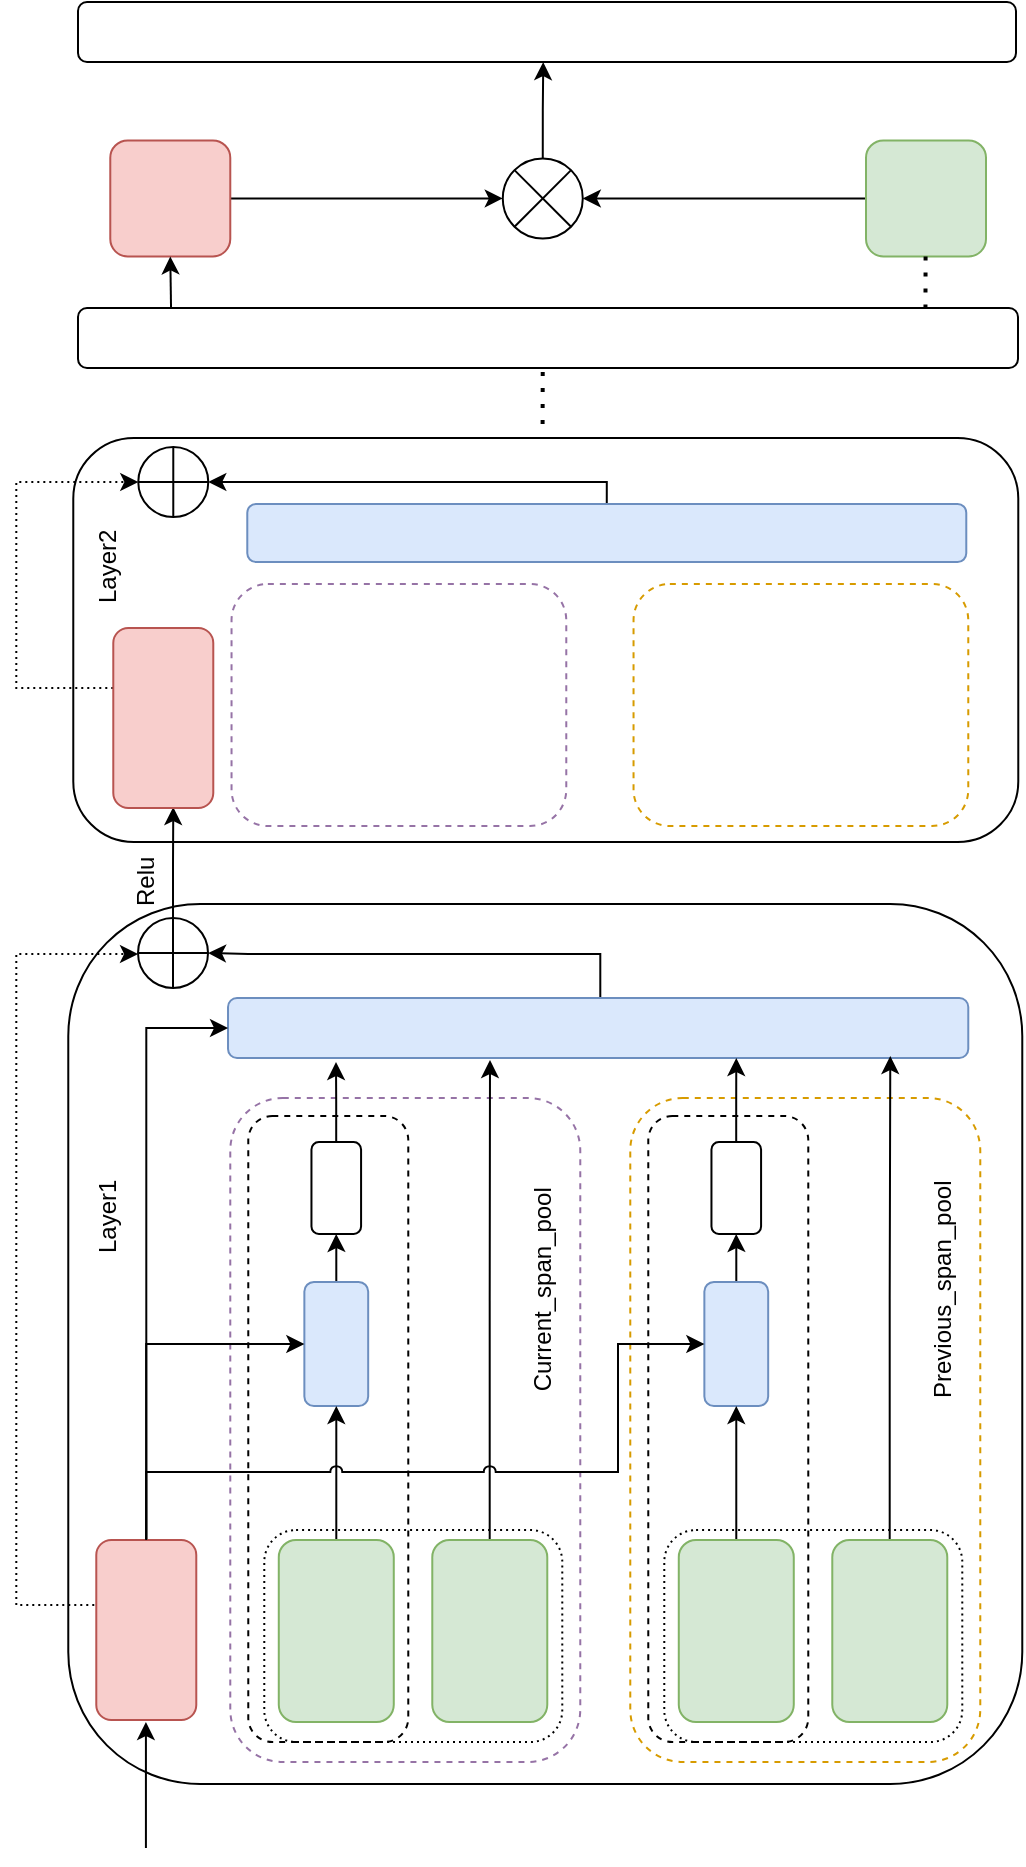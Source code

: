 <mxfile version="21.2.9" type="github">
  <diagram name="第 1 页" id="gWeG35e6C86zQD0y6pNc">
    <mxGraphModel dx="2080" dy="1116" grid="0" gridSize="10" guides="1" tooltips="1" connect="1" arrows="1" fold="1" page="1" pageScale="1" pageWidth="2336" pageHeight="1654" math="0" shadow="0">
      <root>
        <mxCell id="0" />
        <mxCell id="1" parent="0" />
        <mxCell id="XD2-V8QEW1LzV1P3F_-f-17" value="" style="rounded=1;whiteSpace=wrap;html=1;fillColor=none;" parent="1" vertex="1">
          <mxGeometry x="288.64" y="532" width="472.5" height="202" as="geometry" />
        </mxCell>
        <mxCell id="u9Ba9--OEbl625sA4hoY-221" value="" style="rounded=1;whiteSpace=wrap;html=1;dashed=1;fillColor=none;strokeColor=#9673a6;" parent="1" vertex="1">
          <mxGeometry x="367.77" y="605" width="167.37" height="121" as="geometry" />
        </mxCell>
        <mxCell id="u9Ba9--OEbl625sA4hoY-62" value="" style="rounded=1;whiteSpace=wrap;html=1;fillColor=none;glass=0;strokeColor=default;" parent="1" vertex="1">
          <mxGeometry x="286.14" y="765" width="477" height="440" as="geometry" />
        </mxCell>
        <mxCell id="u9Ba9--OEbl625sA4hoY-217" value="" style="rounded=1;whiteSpace=wrap;html=1;dashed=1;fillColor=none;strokeColor=#9673a6;" parent="1" vertex="1">
          <mxGeometry x="367.14" y="862" width="175" height="332" as="geometry" />
        </mxCell>
        <mxCell id="XD2-V8QEW1LzV1P3F_-f-185" value="" style="rounded=1;whiteSpace=wrap;html=1;dashed=1;" parent="1" vertex="1">
          <mxGeometry x="376.14" y="871" width="80" height="313" as="geometry" />
        </mxCell>
        <mxCell id="XD2-V8QEW1LzV1P3F_-f-189" value="" style="rounded=1;whiteSpace=wrap;html=1;fillStyle=solid;gradientColor=default;fillColor=none;dashed=1;dashPattern=1 2;" parent="1" vertex="1">
          <mxGeometry x="384.14" y="1078" width="149" height="106" as="geometry" />
        </mxCell>
        <mxCell id="XD2-V8QEW1LzV1P3F_-f-1" value="" style="rounded=1;whiteSpace=wrap;html=1;rotation=0;" parent="1" vertex="1">
          <mxGeometry x="291" y="314" width="469" height="30" as="geometry" />
        </mxCell>
        <mxCell id="XD2-V8QEW1LzV1P3F_-f-12" style="edgeStyle=orthogonalEdgeStyle;rounded=0;orthogonalLoop=1;jettySize=auto;html=1;entryX=0;entryY=0.5;entryDx=0;entryDy=0;exitX=1;exitY=0.5;exitDx=0;exitDy=0;" parent="1" source="XD2-V8QEW1LzV1P3F_-f-3" target="XD2-V8QEW1LzV1P3F_-f-7" edge="1">
          <mxGeometry relative="1" as="geometry">
            <mxPoint x="432.89" y="362" as="targetPoint" />
            <Array as="points" />
            <mxPoint x="439.89" y="412" as="sourcePoint" />
          </mxGeometry>
        </mxCell>
        <mxCell id="XD2-V8QEW1LzV1P3F_-f-3" value="" style="rounded=1;whiteSpace=wrap;html=1;fillColor=#f8cecc;strokeColor=#b85450;" parent="1" vertex="1">
          <mxGeometry x="307.14" y="383.22" width="60" height="58" as="geometry" />
        </mxCell>
        <mxCell id="XD2-V8QEW1LzV1P3F_-f-13" style="edgeStyle=orthogonalEdgeStyle;rounded=0;orthogonalLoop=1;jettySize=auto;html=1;entryX=1;entryY=0.5;entryDx=0;entryDy=0;exitX=0;exitY=0.5;exitDx=0;exitDy=0;" parent="1" source="O8xAqdgmH1oKLNabAZYg-48" target="XD2-V8QEW1LzV1P3F_-f-7" edge="1">
          <mxGeometry relative="1" as="geometry">
            <Array as="points" />
            <mxPoint x="608.89" y="412.2" as="sourcePoint" />
          </mxGeometry>
        </mxCell>
        <mxCell id="O8xAqdgmH1oKLNabAZYg-59" style="edgeStyle=orthogonalEdgeStyle;rounded=0;orthogonalLoop=1;jettySize=auto;html=1;entryX=0.496;entryY=1.002;entryDx=0;entryDy=0;entryPerimeter=0;" edge="1" parent="1" source="XD2-V8QEW1LzV1P3F_-f-7" target="XD2-V8QEW1LzV1P3F_-f-1">
          <mxGeometry relative="1" as="geometry" />
        </mxCell>
        <mxCell id="XD2-V8QEW1LzV1P3F_-f-7" value="" style="ellipse;whiteSpace=wrap;html=1;aspect=fixed;" parent="1" vertex="1">
          <mxGeometry x="503.39" y="392.22" width="40" height="40" as="geometry" />
        </mxCell>
        <mxCell id="XD2-V8QEW1LzV1P3F_-f-10" value="" style="endArrow=none;html=1;rounded=0;entryX=0;entryY=0;entryDx=0;entryDy=0;exitX=1;exitY=1;exitDx=0;exitDy=0;" parent="1" source="XD2-V8QEW1LzV1P3F_-f-7" target="XD2-V8QEW1LzV1P3F_-f-7" edge="1">
          <mxGeometry width="50" height="50" relative="1" as="geometry">
            <mxPoint x="573.39" y="427.22" as="sourcePoint" />
            <mxPoint x="623.39" y="377.22" as="targetPoint" />
          </mxGeometry>
        </mxCell>
        <mxCell id="XD2-V8QEW1LzV1P3F_-f-11" value="" style="endArrow=none;html=1;rounded=0;entryX=1;entryY=0;entryDx=0;entryDy=0;exitX=0;exitY=1;exitDx=0;exitDy=0;" parent="1" source="XD2-V8QEW1LzV1P3F_-f-7" target="XD2-V8QEW1LzV1P3F_-f-7" edge="1">
          <mxGeometry width="50" height="50" relative="1" as="geometry">
            <mxPoint x="573.39" y="427.22" as="sourcePoint" />
            <mxPoint x="623.39" y="377.22" as="targetPoint" />
          </mxGeometry>
        </mxCell>
        <mxCell id="XD2-V8QEW1LzV1P3F_-f-14" value="" style="rounded=1;whiteSpace=wrap;html=1;" parent="1" vertex="1">
          <mxGeometry x="291" y="467" width="470" height="30" as="geometry" />
        </mxCell>
        <mxCell id="O8xAqdgmH1oKLNabAZYg-49" style="edgeStyle=orthogonalEdgeStyle;rounded=0;orthogonalLoop=1;jettySize=auto;html=1;entryX=1;entryY=0.5;entryDx=0;entryDy=0;" edge="1" parent="1" source="XD2-V8QEW1LzV1P3F_-f-20" target="XD2-V8QEW1LzV1P3F_-f-63">
          <mxGeometry relative="1" as="geometry">
            <Array as="points">
              <mxPoint x="552.14" y="790" />
              <mxPoint x="376.14" y="790" />
            </Array>
          </mxGeometry>
        </mxCell>
        <mxCell id="XD2-V8QEW1LzV1P3F_-f-20" value="" style="rounded=1;whiteSpace=wrap;html=1;fillColor=#dae8fc;strokeColor=#6c8ebf;" parent="1" vertex="1">
          <mxGeometry x="366.01" y="812" width="370.13" height="30" as="geometry" />
        </mxCell>
        <mxCell id="O8xAqdgmH1oKLNabAZYg-15" value="" style="edgeStyle=orthogonalEdgeStyle;rounded=0;orthogonalLoop=1;jettySize=auto;html=1;" edge="1" parent="1" source="XD2-V8QEW1LzV1P3F_-f-21" target="XD2-V8QEW1LzV1P3F_-f-45">
          <mxGeometry relative="1" as="geometry" />
        </mxCell>
        <mxCell id="XD2-V8QEW1LzV1P3F_-f-21" value="" style="rounded=1;whiteSpace=wrap;html=1;fillColor=#dae8fc;strokeColor=#6c8ebf;" parent="1" vertex="1">
          <mxGeometry x="404.18" y="954" width="31.91" height="62" as="geometry" />
        </mxCell>
        <mxCell id="XD2-V8QEW1LzV1P3F_-f-55" style="edgeStyle=orthogonalEdgeStyle;rounded=0;orthogonalLoop=1;jettySize=auto;html=1;entryX=0;entryY=0.5;entryDx=0;entryDy=0;exitX=0.5;exitY=0;exitDx=0;exitDy=0;" parent="1" target="XD2-V8QEW1LzV1P3F_-f-21" edge="1" source="u9Ba9--OEbl625sA4hoY-120">
          <mxGeometry relative="1" as="geometry">
            <Array as="points">
              <mxPoint x="325.14" y="985" />
            </Array>
            <mxPoint x="326.106" y="1085" as="sourcePoint" />
          </mxGeometry>
        </mxCell>
        <mxCell id="XD2-V8QEW1LzV1P3F_-f-62" style="edgeStyle=orthogonalEdgeStyle;rounded=0;orthogonalLoop=1;jettySize=auto;html=1;dashed=1;dashPattern=1 2;" parent="1" target="XD2-V8QEW1LzV1P3F_-f-63" edge="1">
          <mxGeometry relative="1" as="geometry">
            <mxPoint x="302.14" y="816.034" as="targetPoint" />
            <Array as="points">
              <mxPoint x="260.14" y="1115" />
              <mxPoint x="260.14" y="790" />
            </Array>
            <mxPoint x="302.14" y="1115.517" as="sourcePoint" />
          </mxGeometry>
        </mxCell>
        <mxCell id="XD2-V8QEW1LzV1P3F_-f-56" style="edgeStyle=orthogonalEdgeStyle;rounded=0;orthogonalLoop=1;jettySize=auto;html=1;entryX=0;entryY=0.5;entryDx=0;entryDy=0;exitX=0.481;exitY=0.006;exitDx=0;exitDy=0;exitPerimeter=0;" parent="1" target="XD2-V8QEW1LzV1P3F_-f-20" edge="1">
          <mxGeometry relative="1" as="geometry">
            <Array as="points">
              <mxPoint x="325.14" y="1085" />
              <mxPoint x="325.14" y="827" />
            </Array>
            <mxPoint x="326.19" y="1085.366" as="sourcePoint" />
          </mxGeometry>
        </mxCell>
        <mxCell id="O8xAqdgmH1oKLNabAZYg-43" style="edgeStyle=orthogonalEdgeStyle;rounded=0;orthogonalLoop=1;jettySize=auto;html=1;" edge="1" parent="1" source="XD2-V8QEW1LzV1P3F_-f-45">
          <mxGeometry relative="1" as="geometry">
            <mxPoint x="420" y="844" as="targetPoint" />
          </mxGeometry>
        </mxCell>
        <mxCell id="XD2-V8QEW1LzV1P3F_-f-45" value="" style="rounded=1;whiteSpace=wrap;html=1;" parent="1" vertex="1">
          <mxGeometry x="407.73" y="884" width="24.81" height="46" as="geometry" />
        </mxCell>
        <mxCell id="u9Ba9--OEbl625sA4hoY-222" style="edgeStyle=orthogonalEdgeStyle;rounded=0;orthogonalLoop=1;jettySize=auto;html=1;entryX=0.6;entryY=0.995;entryDx=0;entryDy=0;entryPerimeter=0;" parent="1" source="XD2-V8QEW1LzV1P3F_-f-63" target="XD2-V8QEW1LzV1P3F_-f-67" edge="1">
          <mxGeometry relative="1" as="geometry" />
        </mxCell>
        <mxCell id="XD2-V8QEW1LzV1P3F_-f-63" value="" style="ellipse;whiteSpace=wrap;html=1;aspect=fixed;" parent="1" vertex="1">
          <mxGeometry x="321.01" y="772" width="35" height="35" as="geometry" />
        </mxCell>
        <mxCell id="XD2-V8QEW1LzV1P3F_-f-64" value="" style="endArrow=none;html=1;rounded=0;entryX=0.5;entryY=0;entryDx=0;entryDy=0;exitX=0.5;exitY=1;exitDx=0;exitDy=0;" parent="1" source="XD2-V8QEW1LzV1P3F_-f-63" target="XD2-V8QEW1LzV1P3F_-f-63" edge="1">
          <mxGeometry width="50" height="50" relative="1" as="geometry">
            <mxPoint x="380.01" y="867" as="sourcePoint" />
            <mxPoint x="430.01" y="817" as="targetPoint" />
          </mxGeometry>
        </mxCell>
        <mxCell id="XD2-V8QEW1LzV1P3F_-f-65" value="" style="endArrow=none;html=1;rounded=0;exitX=1;exitY=0.5;exitDx=0;exitDy=0;entryX=0;entryY=0.5;entryDx=0;entryDy=0;" parent="1" source="XD2-V8QEW1LzV1P3F_-f-63" target="XD2-V8QEW1LzV1P3F_-f-63" edge="1">
          <mxGeometry width="50" height="50" relative="1" as="geometry">
            <mxPoint x="349.01" y="817" as="sourcePoint" />
            <mxPoint x="349.01" y="782" as="targetPoint" />
          </mxGeometry>
        </mxCell>
        <mxCell id="XD2-V8QEW1LzV1P3F_-f-191" style="edgeStyle=orthogonalEdgeStyle;rounded=0;orthogonalLoop=1;jettySize=auto;html=1;entryX=0;entryY=0.5;entryDx=0;entryDy=0;dashed=1;dashPattern=1 2;" parent="1" source="XD2-V8QEW1LzV1P3F_-f-67" target="XD2-V8QEW1LzV1P3F_-f-141" edge="1">
          <mxGeometry relative="1" as="geometry">
            <Array as="points">
              <mxPoint x="260.14" y="657" />
              <mxPoint x="260.14" y="554" />
            </Array>
          </mxGeometry>
        </mxCell>
        <mxCell id="XD2-V8QEW1LzV1P3F_-f-67" value="" style="rounded=1;whiteSpace=wrap;html=1;fillColor=#f8cecc;strokeColor=#b85450;" parent="1" vertex="1">
          <mxGeometry x="308.64" y="627" width="50" height="90" as="geometry" />
        </mxCell>
        <mxCell id="XD2-V8QEW1LzV1P3F_-f-71" value="Layer1" style="text;html=1;strokeColor=none;fillColor=none;align=center;verticalAlign=middle;whiteSpace=wrap;rounded=0;rotation=-90;" parent="1" vertex="1">
          <mxGeometry x="276.14" y="906" width="60" height="30" as="geometry" />
        </mxCell>
        <mxCell id="XD2-V8QEW1LzV1P3F_-f-72" value="Layer2" style="text;html=1;strokeColor=none;fillColor=none;align=center;verticalAlign=middle;whiteSpace=wrap;rounded=0;rotation=-90;" parent="1" vertex="1">
          <mxGeometry x="276.14" y="581" width="60" height="30" as="geometry" />
        </mxCell>
        <mxCell id="XD2-V8QEW1LzV1P3F_-f-73" value="" style="endArrow=none;dashed=1;html=1;dashPattern=1 3;strokeWidth=2;rounded=0;entryX=0.63;entryY=0.026;entryDx=0;entryDy=0;entryPerimeter=0;" parent="1" edge="1">
          <mxGeometry width="50" height="50" relative="1" as="geometry">
            <mxPoint x="523.36" y="499" as="sourcePoint" />
            <mxPoint x="523.29" y="529" as="targetPoint" />
          </mxGeometry>
        </mxCell>
        <mxCell id="XD2-V8QEW1LzV1P3F_-f-194" style="edgeStyle=orthogonalEdgeStyle;rounded=0;orthogonalLoop=1;jettySize=auto;html=1;entryX=1;entryY=0.5;entryDx=0;entryDy=0;exitX=0.5;exitY=0;exitDx=0;exitDy=0;" parent="1" source="XD2-V8QEW1LzV1P3F_-f-137" target="XD2-V8QEW1LzV1P3F_-f-141" edge="1">
          <mxGeometry relative="1" as="geometry">
            <Array as="points">
              <mxPoint x="555.14" y="554" />
            </Array>
            <mxPoint x="490.14" y="559" as="sourcePoint" />
          </mxGeometry>
        </mxCell>
        <mxCell id="XD2-V8QEW1LzV1P3F_-f-137" value="" style="rounded=1;whiteSpace=wrap;html=1;fillColor=#dae8fc;strokeColor=#6c8ebf;" parent="1" vertex="1">
          <mxGeometry x="375.64" y="565" width="359.5" height="29" as="geometry" />
        </mxCell>
        <mxCell id="XD2-V8QEW1LzV1P3F_-f-141" value="" style="ellipse;whiteSpace=wrap;html=1;aspect=fixed;" parent="1" vertex="1">
          <mxGeometry x="321.14" y="536.5" width="35" height="35" as="geometry" />
        </mxCell>
        <mxCell id="XD2-V8QEW1LzV1P3F_-f-142" value="" style="endArrow=none;html=1;rounded=0;entryX=0.5;entryY=0;entryDx=0;entryDy=0;exitX=0.5;exitY=1;exitDx=0;exitDy=0;" parent="1" source="XD2-V8QEW1LzV1P3F_-f-141" target="XD2-V8QEW1LzV1P3F_-f-141" edge="1">
          <mxGeometry width="50" height="50" relative="1" as="geometry">
            <mxPoint x="380.14" y="631.5" as="sourcePoint" />
            <mxPoint x="430.14" y="581.5" as="targetPoint" />
          </mxGeometry>
        </mxCell>
        <mxCell id="XD2-V8QEW1LzV1P3F_-f-143" value="" style="endArrow=none;html=1;rounded=0;exitX=1;exitY=0.5;exitDx=0;exitDy=0;entryX=0;entryY=0.5;entryDx=0;entryDy=0;" parent="1" source="XD2-V8QEW1LzV1P3F_-f-141" target="XD2-V8QEW1LzV1P3F_-f-141" edge="1">
          <mxGeometry width="50" height="50" relative="1" as="geometry">
            <mxPoint x="349.14" y="581.5" as="sourcePoint" />
            <mxPoint x="349.14" y="546.5" as="targetPoint" />
          </mxGeometry>
        </mxCell>
        <mxCell id="XD2-V8QEW1LzV1P3F_-f-184" value="Relu" style="text;html=1;align=center;verticalAlign=middle;resizable=0;points=[];autosize=1;strokeColor=none;fillColor=none;rotation=-90;" parent="1" vertex="1">
          <mxGeometry x="303.64" y="741" width="43" height="26" as="geometry" />
        </mxCell>
        <mxCell id="u9Ba9--OEbl625sA4hoY-120" value="" style="rounded=1;whiteSpace=wrap;html=1;fillColor=#f8cecc;strokeColor=#b85450;" parent="1" vertex="1">
          <mxGeometry x="300.14" y="1083" width="50" height="90" as="geometry" />
        </mxCell>
        <mxCell id="O8xAqdgmH1oKLNabAZYg-13" value="" style="edgeStyle=orthogonalEdgeStyle;rounded=0;orthogonalLoop=1;jettySize=auto;html=1;" edge="1" parent="1" source="u9Ba9--OEbl625sA4hoY-125" target="XD2-V8QEW1LzV1P3F_-f-21">
          <mxGeometry relative="1" as="geometry" />
        </mxCell>
        <mxCell id="u9Ba9--OEbl625sA4hoY-125" value="" style="rounded=1;whiteSpace=wrap;html=1;fillColor=#d5e8d4;strokeColor=#82b366;" parent="1" vertex="1">
          <mxGeometry x="391.39" y="1083" width="57.5" height="91" as="geometry" />
        </mxCell>
        <mxCell id="u9Ba9--OEbl625sA4hoY-218" value="Current_span_pool" style="text;html=1;strokeColor=none;fillColor=none;align=center;verticalAlign=middle;whiteSpace=wrap;rounded=0;rotation=-90;" parent="1" vertex="1">
          <mxGeometry x="493.64" y="943" width="60" height="30" as="geometry" />
        </mxCell>
        <mxCell id="O8xAqdgmH1oKLNabAZYg-27" value="" style="endArrow=classic;html=1;rounded=0;" edge="1" parent="1">
          <mxGeometry width="50" height="50" relative="1" as="geometry">
            <mxPoint x="324.96" y="1237" as="sourcePoint" />
            <mxPoint x="324.96" y="1174" as="targetPoint" />
          </mxGeometry>
        </mxCell>
        <mxCell id="O8xAqdgmH1oKLNabAZYg-44" style="edgeStyle=orthogonalEdgeStyle;rounded=0;orthogonalLoop=1;jettySize=auto;html=1;" edge="1" parent="1" source="O8xAqdgmH1oKLNabAZYg-28">
          <mxGeometry relative="1" as="geometry">
            <mxPoint x="497" y="843" as="targetPoint" />
          </mxGeometry>
        </mxCell>
        <mxCell id="O8xAqdgmH1oKLNabAZYg-28" value="" style="rounded=1;whiteSpace=wrap;html=1;fillColor=#d5e8d4;strokeColor=#82b366;" vertex="1" parent="1">
          <mxGeometry x="468.14" y="1083" width="57.5" height="91" as="geometry" />
        </mxCell>
        <mxCell id="O8xAqdgmH1oKLNabAZYg-30" value="" style="rounded=1;whiteSpace=wrap;html=1;dashed=1;fillColor=none;strokeColor=#d79b00;" vertex="1" parent="1">
          <mxGeometry x="567.14" y="862" width="175" height="332" as="geometry" />
        </mxCell>
        <mxCell id="O8xAqdgmH1oKLNabAZYg-31" value="" style="rounded=1;whiteSpace=wrap;html=1;dashed=1;" vertex="1" parent="1">
          <mxGeometry x="576.14" y="871" width="80" height="313" as="geometry" />
        </mxCell>
        <mxCell id="O8xAqdgmH1oKLNabAZYg-32" value="" style="rounded=1;whiteSpace=wrap;html=1;fillStyle=solid;gradientColor=default;fillColor=none;dashed=1;dashPattern=1 2;" vertex="1" parent="1">
          <mxGeometry x="584.14" y="1078" width="149" height="106" as="geometry" />
        </mxCell>
        <mxCell id="O8xAqdgmH1oKLNabAZYg-33" value="" style="edgeStyle=orthogonalEdgeStyle;rounded=0;orthogonalLoop=1;jettySize=auto;html=1;" edge="1" parent="1" source="O8xAqdgmH1oKLNabAZYg-34" target="O8xAqdgmH1oKLNabAZYg-36">
          <mxGeometry relative="1" as="geometry" />
        </mxCell>
        <mxCell id="O8xAqdgmH1oKLNabAZYg-34" value="" style="rounded=1;whiteSpace=wrap;html=1;fillColor=#dae8fc;strokeColor=#6c8ebf;" vertex="1" parent="1">
          <mxGeometry x="604.18" y="954" width="31.91" height="62" as="geometry" />
        </mxCell>
        <mxCell id="O8xAqdgmH1oKLNabAZYg-35" style="edgeStyle=orthogonalEdgeStyle;rounded=0;orthogonalLoop=1;jettySize=auto;html=1;entryX=0.099;entryY=0.988;entryDx=0;entryDy=0;entryPerimeter=0;" edge="1" parent="1" source="O8xAqdgmH1oKLNabAZYg-36">
          <mxGeometry relative="1" as="geometry">
            <mxPoint x="620.14" y="842" as="targetPoint" />
          </mxGeometry>
        </mxCell>
        <mxCell id="O8xAqdgmH1oKLNabAZYg-36" value="" style="rounded=1;whiteSpace=wrap;html=1;" vertex="1" parent="1">
          <mxGeometry x="607.73" y="884" width="24.81" height="46" as="geometry" />
        </mxCell>
        <mxCell id="O8xAqdgmH1oKLNabAZYg-37" value="" style="edgeStyle=orthogonalEdgeStyle;rounded=0;orthogonalLoop=1;jettySize=auto;html=1;" edge="1" parent="1" source="O8xAqdgmH1oKLNabAZYg-38" target="O8xAqdgmH1oKLNabAZYg-34">
          <mxGeometry relative="1" as="geometry" />
        </mxCell>
        <mxCell id="O8xAqdgmH1oKLNabAZYg-38" value="" style="rounded=1;whiteSpace=wrap;html=1;fillColor=#d5e8d4;strokeColor=#82b366;" vertex="1" parent="1">
          <mxGeometry x="591.39" y="1083" width="57.5" height="91" as="geometry" />
        </mxCell>
        <mxCell id="O8xAqdgmH1oKLNabAZYg-39" value="Previous_span_pool" style="text;html=1;strokeColor=none;fillColor=none;align=center;verticalAlign=middle;whiteSpace=wrap;rounded=0;rotation=-90;" vertex="1" parent="1">
          <mxGeometry x="693.64" y="943" width="60" height="30" as="geometry" />
        </mxCell>
        <mxCell id="O8xAqdgmH1oKLNabAZYg-40" style="edgeStyle=orthogonalEdgeStyle;rounded=0;orthogonalLoop=1;jettySize=auto;html=1;entryX=0.24;entryY=0.971;entryDx=0;entryDy=0;entryPerimeter=0;jumpStyle=none;" edge="1" parent="1" source="O8xAqdgmH1oKLNabAZYg-41">
          <mxGeometry relative="1" as="geometry">
            <mxPoint x="697.14" y="841" as="targetPoint" />
          </mxGeometry>
        </mxCell>
        <mxCell id="O8xAqdgmH1oKLNabAZYg-41" value="" style="rounded=1;whiteSpace=wrap;html=1;fillColor=#d5e8d4;strokeColor=#82b366;" vertex="1" parent="1">
          <mxGeometry x="668.14" y="1083" width="57.5" height="91" as="geometry" />
        </mxCell>
        <mxCell id="O8xAqdgmH1oKLNabAZYg-45" value="" style="rounded=1;whiteSpace=wrap;html=1;dashed=1;fillColor=none;strokeColor=#d79b00;" vertex="1" parent="1">
          <mxGeometry x="568.77" y="605" width="167.37" height="121" as="geometry" />
        </mxCell>
        <mxCell id="O8xAqdgmH1oKLNabAZYg-48" value="" style="rounded=1;whiteSpace=wrap;html=1;fillColor=#d5e8d4;strokeColor=#82b366;" vertex="1" parent="1">
          <mxGeometry x="685" y="383.22" width="60" height="58" as="geometry" />
        </mxCell>
        <mxCell id="O8xAqdgmH1oKLNabAZYg-51" style="edgeStyle=orthogonalEdgeStyle;rounded=0;orthogonalLoop=1;jettySize=auto;html=1;entryX=0;entryY=0.5;entryDx=0;entryDy=0;jumpStyle=arc;" edge="1" parent="1" source="u9Ba9--OEbl625sA4hoY-120" target="O8xAqdgmH1oKLNabAZYg-34">
          <mxGeometry relative="1" as="geometry">
            <Array as="points">
              <mxPoint x="325" y="1049" />
              <mxPoint x="561" y="1049" />
              <mxPoint x="561" y="985" />
            </Array>
          </mxGeometry>
        </mxCell>
        <mxCell id="O8xAqdgmH1oKLNabAZYg-56" value="" style="endArrow=none;dashed=1;html=1;dashPattern=1 3;strokeWidth=2;rounded=0;entryX=0.63;entryY=0.026;entryDx=0;entryDy=0;entryPerimeter=0;" edge="1" parent="1">
          <mxGeometry width="50" height="50" relative="1" as="geometry">
            <mxPoint x="714.79" y="441.22" as="sourcePoint" />
            <mxPoint x="714.72" y="471.22" as="targetPoint" />
          </mxGeometry>
        </mxCell>
        <mxCell id="O8xAqdgmH1oKLNabAZYg-58" value="" style="endArrow=classic;html=1;rounded=0;exitX=0.099;exitY=0.011;exitDx=0;exitDy=0;exitPerimeter=0;entryX=0.5;entryY=1;entryDx=0;entryDy=0;" edge="1" parent="1" source="XD2-V8QEW1LzV1P3F_-f-14" target="XD2-V8QEW1LzV1P3F_-f-3">
          <mxGeometry width="50" height="50" relative="1" as="geometry">
            <mxPoint x="323" y="495" as="sourcePoint" />
            <mxPoint x="373" y="445" as="targetPoint" />
          </mxGeometry>
        </mxCell>
      </root>
    </mxGraphModel>
  </diagram>
</mxfile>

